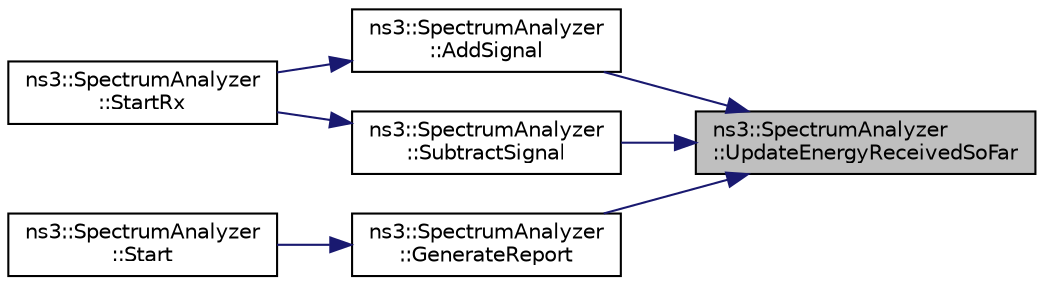 digraph "ns3::SpectrumAnalyzer::UpdateEnergyReceivedSoFar"
{
 // LATEX_PDF_SIZE
  edge [fontname="Helvetica",fontsize="10",labelfontname="Helvetica",labelfontsize="10"];
  node [fontname="Helvetica",fontsize="10",shape=record];
  rankdir="RL";
  Node1 [label="ns3::SpectrumAnalyzer\l::UpdateEnergyReceivedSoFar",height=0.2,width=0.4,color="black", fillcolor="grey75", style="filled", fontcolor="black",tooltip="Updates the data about the received Energy."];
  Node1 -> Node2 [dir="back",color="midnightblue",fontsize="10",style="solid",fontname="Helvetica"];
  Node2 [label="ns3::SpectrumAnalyzer\l::AddSignal",height=0.2,width=0.4,color="black", fillcolor="white", style="filled",URL="$classns3_1_1_spectrum_analyzer.html#a859fb7eda08638f05fc4fe9aecf8dae0",tooltip="Adds a signal to the data collected."];
  Node2 -> Node3 [dir="back",color="midnightblue",fontsize="10",style="solid",fontname="Helvetica"];
  Node3 [label="ns3::SpectrumAnalyzer\l::StartRx",height=0.2,width=0.4,color="black", fillcolor="white", style="filled",URL="$classns3_1_1_spectrum_analyzer.html#a53e7653b1e80117e239f2fee268c1225",tooltip="Notify the SpectrumPhy instance of an incoming signal."];
  Node1 -> Node4 [dir="back",color="midnightblue",fontsize="10",style="solid",fontname="Helvetica"];
  Node4 [label="ns3::SpectrumAnalyzer\l::GenerateReport",height=0.2,width=0.4,color="black", fillcolor="white", style="filled",URL="$classns3_1_1_spectrum_analyzer.html#a77ec2c9171d4074ab310bc2924e6450b",tooltip="Generates a report of the data collected so far."];
  Node4 -> Node5 [dir="back",color="midnightblue",fontsize="10",style="solid",fontname="Helvetica"];
  Node5 [label="ns3::SpectrumAnalyzer\l::Start",height=0.2,width=0.4,color="black", fillcolor="white", style="filled",URL="$classns3_1_1_spectrum_analyzer.html#a0576e43ca1e4630370d6d5952ea30bd5",tooltip="Start the spectrum analyzer."];
  Node1 -> Node6 [dir="back",color="midnightblue",fontsize="10",style="solid",fontname="Helvetica"];
  Node6 [label="ns3::SpectrumAnalyzer\l::SubtractSignal",height=0.2,width=0.4,color="black", fillcolor="white", style="filled",URL="$classns3_1_1_spectrum_analyzer.html#ae1a38637f702b000b69acd042e94c89a",tooltip="Removes a signal to the data collected."];
  Node6 -> Node3 [dir="back",color="midnightblue",fontsize="10",style="solid",fontname="Helvetica"];
}
